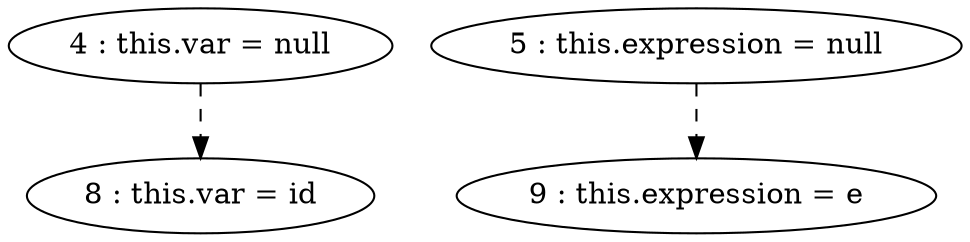 digraph G {
"4 : this.var = null"
"4 : this.var = null" -> "8 : this.var = id" [style=dashed]
"5 : this.expression = null"
"5 : this.expression = null" -> "9 : this.expression = e" [style=dashed]
"8 : this.var = id"
"9 : this.expression = e"
}